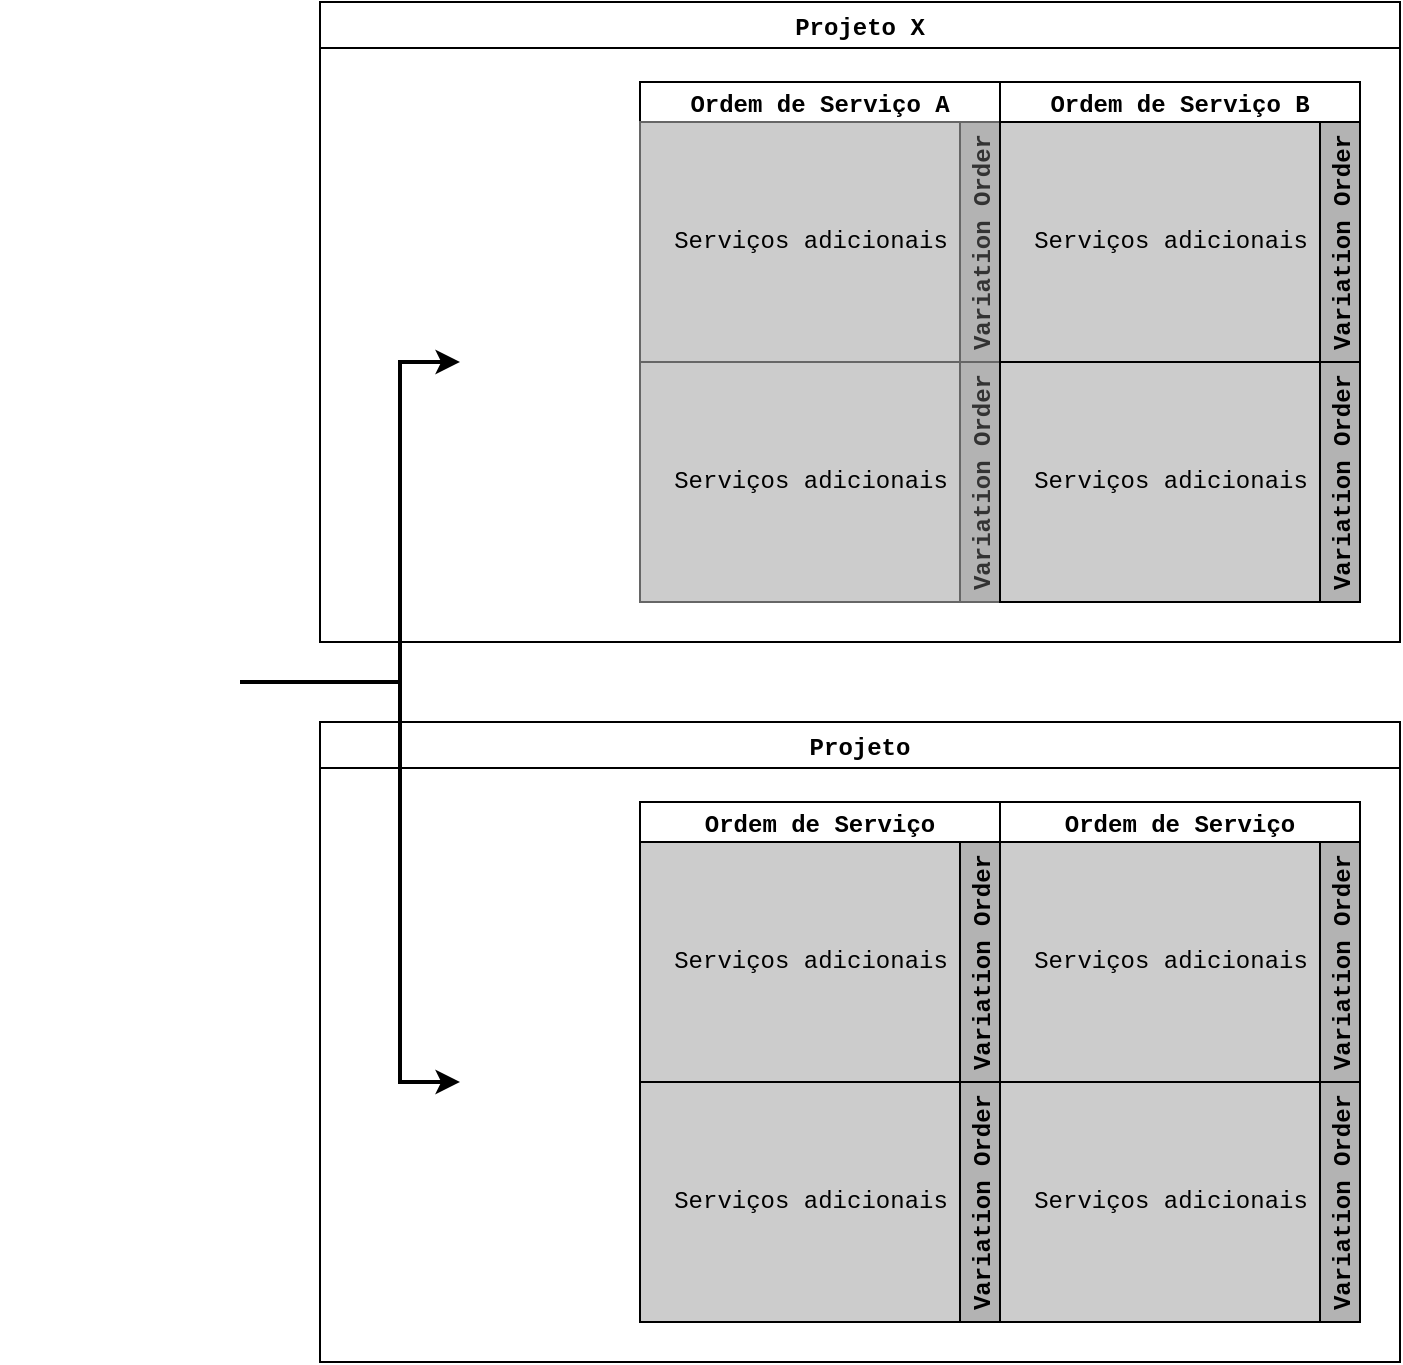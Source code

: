 <mxfile version="15.2.9" type="device"><diagram id="PBaoMiFYxUT0vK3zxo9q" name="Page-1"><mxGraphModel dx="868" dy="474" grid="1" gridSize="10" guides="1" tooltips="1" connect="1" arrows="1" fold="1" page="1" pageScale="1" pageWidth="827" pageHeight="1169" math="0" shadow="0"><root><mxCell id="0"/><mxCell id="1" parent="0"/><mxCell id="KT5udCZhMrbf8GKdH1SJ-12" value="Projeto X" style="swimlane;strokeColor=#000000;fontFamily=Courier New;" parent="1" vertex="1"><mxGeometry x="200" y="40" width="540" height="320" as="geometry"/></mxCell><mxCell id="KT5udCZhMrbf8GKdH1SJ-3" value="" style="shape=image;html=1;verticalAlign=top;verticalLabelPosition=bottom;labelBackgroundColor=#ffffff;imageAspect=0;aspect=fixed;image=https://cdn0.iconfinder.com/data/icons/sea-13/512/962-36-128.png;fontFamily=Courier New;" parent="KT5udCZhMrbf8GKdH1SJ-12" vertex="1"><mxGeometry x="70" y="140" width="80" height="80" as="geometry"/></mxCell><mxCell id="KT5udCZhMrbf8GKdH1SJ-25" value="Ordem de Serviço A" style="swimlane;childLayout=stackLayout;resizeParent=1;resizeParentMax=0;horizontal=1;startSize=20;horizontalStack=0;fontFamily=Courier New;strokeColor=#000000;" parent="KT5udCZhMrbf8GKdH1SJ-12" vertex="1"><mxGeometry x="160" y="40" width="180" height="260" as="geometry"/></mxCell><mxCell id="KT5udCZhMrbf8GKdH1SJ-26" value="Variation Order" style="swimlane;startSize=20;horizontal=0;flipH=1;fontFamily=Courier New;fillColor=#B3B3B3;strokeColor=#666666;fontColor=#333333;swimlaneFillColor=#CCCCCC;" parent="KT5udCZhMrbf8GKdH1SJ-25" vertex="1"><mxGeometry y="20" width="180" height="120" as="geometry"/></mxCell><mxCell id="KT5udCZhMrbf8GKdH1SJ-35" value="Serviços adicionais" style="text;html=1;align=center;verticalAlign=middle;resizable=0;points=[];autosize=1;strokeColor=none;fillColor=none;fontFamily=Courier New;" parent="KT5udCZhMrbf8GKdH1SJ-26" vertex="1"><mxGeometry x="10" y="50" width="150" height="20" as="geometry"/></mxCell><mxCell id="KT5udCZhMrbf8GKdH1SJ-27" value="Variation Order" style="swimlane;startSize=20;horizontal=0;flipH=1;fontFamily=Courier New;fillColor=#B3B3B3;strokeColor=#666666;swimlaneFillColor=#CCCCCC;fontColor=#333333;" parent="KT5udCZhMrbf8GKdH1SJ-25" vertex="1"><mxGeometry y="140" width="180" height="120" as="geometry"/></mxCell><mxCell id="KT5udCZhMrbf8GKdH1SJ-36" value="Serviços adicionais" style="text;html=1;align=center;verticalAlign=middle;resizable=0;points=[];autosize=1;strokeColor=none;fillColor=none;fontFamily=Courier New;" parent="KT5udCZhMrbf8GKdH1SJ-27" vertex="1"><mxGeometry x="10" y="50" width="150" height="20" as="geometry"/></mxCell><mxCell id="KT5udCZhMrbf8GKdH1SJ-37" value="Ordem de Serviço B" style="swimlane;childLayout=stackLayout;resizeParent=1;resizeParentMax=0;horizontal=1;startSize=20;horizontalStack=0;fontFamily=Courier New;strokeColor=#000000;" parent="KT5udCZhMrbf8GKdH1SJ-12" vertex="1"><mxGeometry x="340" y="40" width="180" height="260" as="geometry"/></mxCell><mxCell id="KT5udCZhMrbf8GKdH1SJ-38" value="Variation Order" style="swimlane;startSize=20;horizontal=0;flipH=1;fontFamily=Courier New;swimlaneFillColor=#CCCCCC;fillColor=#B3B3B3;" parent="KT5udCZhMrbf8GKdH1SJ-37" vertex="1"><mxGeometry y="20" width="180" height="120" as="geometry"/></mxCell><mxCell id="KT5udCZhMrbf8GKdH1SJ-39" value="Serviços adicionais" style="text;html=1;align=center;verticalAlign=middle;resizable=0;points=[];autosize=1;strokeColor=none;fillColor=none;fontFamily=Courier New;" parent="KT5udCZhMrbf8GKdH1SJ-38" vertex="1"><mxGeometry x="10" y="50" width="150" height="20" as="geometry"/></mxCell><mxCell id="KT5udCZhMrbf8GKdH1SJ-40" value="Variation Order" style="swimlane;startSize=20;horizontal=0;flipH=1;fontFamily=Courier New;swimlaneFillColor=#CCCCCC;fillColor=#B3B3B3;" parent="KT5udCZhMrbf8GKdH1SJ-37" vertex="1"><mxGeometry y="140" width="180" height="120" as="geometry"/></mxCell><mxCell id="KT5udCZhMrbf8GKdH1SJ-41" value="Serviços adicionais" style="text;html=1;align=center;verticalAlign=middle;resizable=0;points=[];autosize=1;strokeColor=none;fillColor=none;fontFamily=Courier New;" parent="KT5udCZhMrbf8GKdH1SJ-40" vertex="1"><mxGeometry x="10" y="50" width="150" height="20" as="geometry"/></mxCell><mxCell id="KT5udCZhMrbf8GKdH1SJ-43" value="Projeto" style="swimlane;strokeColor=#000000;fontFamily=Courier New;" parent="1" vertex="1"><mxGeometry x="200" y="400" width="540" height="320" as="geometry"/></mxCell><mxCell id="KT5udCZhMrbf8GKdH1SJ-45" value="Ordem de Serviço" style="swimlane;childLayout=stackLayout;resizeParent=1;resizeParentMax=0;horizontal=1;startSize=20;horizontalStack=0;fontFamily=Courier New;strokeColor=#000000;" parent="KT5udCZhMrbf8GKdH1SJ-43" vertex="1"><mxGeometry x="160" y="40" width="180" height="260" as="geometry"/></mxCell><mxCell id="KT5udCZhMrbf8GKdH1SJ-46" value="Variation Order" style="swimlane;startSize=20;horizontal=0;flipH=1;fontFamily=Courier New;fillColor=#B3B3B3;swimlaneFillColor=#CCCCCC;" parent="KT5udCZhMrbf8GKdH1SJ-45" vertex="1"><mxGeometry y="20" width="180" height="120" as="geometry"/></mxCell><mxCell id="KT5udCZhMrbf8GKdH1SJ-47" value="Serviços adicionais" style="text;html=1;align=center;verticalAlign=middle;resizable=0;points=[];autosize=1;strokeColor=none;fillColor=none;fontFamily=Courier New;" parent="KT5udCZhMrbf8GKdH1SJ-46" vertex="1"><mxGeometry x="10" y="50" width="150" height="20" as="geometry"/></mxCell><mxCell id="KT5udCZhMrbf8GKdH1SJ-48" value="Variation Order" style="swimlane;startSize=20;horizontal=0;flipH=1;fontFamily=Courier New;fillColor=#B3B3B3;swimlaneFillColor=#CCCCCC;" parent="KT5udCZhMrbf8GKdH1SJ-45" vertex="1"><mxGeometry y="140" width="180" height="120" as="geometry"/></mxCell><mxCell id="KT5udCZhMrbf8GKdH1SJ-49" value="Serviços adicionais" style="text;html=1;align=center;verticalAlign=middle;resizable=0;points=[];autosize=1;strokeColor=none;fillColor=none;fontFamily=Courier New;" parent="KT5udCZhMrbf8GKdH1SJ-48" vertex="1"><mxGeometry x="10" y="50" width="150" height="20" as="geometry"/></mxCell><mxCell id="KT5udCZhMrbf8GKdH1SJ-50" value="Ordem de Serviço" style="swimlane;childLayout=stackLayout;resizeParent=1;resizeParentMax=0;horizontal=1;startSize=20;horizontalStack=0;fontFamily=Courier New;strokeColor=#000000;" parent="KT5udCZhMrbf8GKdH1SJ-43" vertex="1"><mxGeometry x="340" y="40" width="180" height="260" as="geometry"/></mxCell><mxCell id="KT5udCZhMrbf8GKdH1SJ-51" value="Variation Order" style="swimlane;startSize=20;horizontal=0;flipH=1;fontFamily=Courier New;fillColor=#B3B3B3;swimlaneFillColor=#CCCCCC;" parent="KT5udCZhMrbf8GKdH1SJ-50" vertex="1"><mxGeometry y="20" width="180" height="120" as="geometry"/></mxCell><mxCell id="KT5udCZhMrbf8GKdH1SJ-52" value="Serviços adicionais" style="text;html=1;align=center;verticalAlign=middle;resizable=0;points=[];autosize=1;strokeColor=none;fillColor=none;fontFamily=Courier New;" parent="KT5udCZhMrbf8GKdH1SJ-51" vertex="1"><mxGeometry x="10" y="50" width="150" height="20" as="geometry"/></mxCell><mxCell id="KT5udCZhMrbf8GKdH1SJ-53" value="Variation Order" style="swimlane;startSize=20;horizontal=0;flipH=1;fontFamily=Courier New;fillColor=#B3B3B3;swimlaneFillColor=#CCCCCC;" parent="KT5udCZhMrbf8GKdH1SJ-50" vertex="1"><mxGeometry y="140" width="180" height="120" as="geometry"/></mxCell><mxCell id="KT5udCZhMrbf8GKdH1SJ-54" value="Serviços adicionais" style="text;html=1;align=center;verticalAlign=middle;resizable=0;points=[];autosize=1;strokeColor=none;fillColor=none;fontFamily=Courier New;" parent="KT5udCZhMrbf8GKdH1SJ-53" vertex="1"><mxGeometry x="10" y="50" width="150" height="20" as="geometry"/></mxCell><mxCell id="KT5udCZhMrbf8GKdH1SJ-4" value="" style="shape=image;html=1;verticalAlign=top;verticalLabelPosition=bottom;labelBackgroundColor=#ffffff;imageAspect=0;aspect=fixed;image=https://cdn1.iconfinder.com/data/icons/construction-tool-line-foreman-equipment/512/Paint_bucket-128.png;fontFamily=Courier New;" parent="KT5udCZhMrbf8GKdH1SJ-43" vertex="1"><mxGeometry x="70" y="140" width="80" height="80" as="geometry"/></mxCell><mxCell id="KT5udCZhMrbf8GKdH1SJ-42" style="edgeStyle=orthogonalEdgeStyle;rounded=0;orthogonalLoop=1;jettySize=auto;html=1;fontFamily=Courier New;strokeWidth=2;" parent="1" source="KT5udCZhMrbf8GKdH1SJ-2" target="KT5udCZhMrbf8GKdH1SJ-3" edge="1"><mxGeometry relative="1" as="geometry"><Array as="points"><mxPoint x="240" y="380"/><mxPoint x="240" y="220"/></Array></mxGeometry></mxCell><mxCell id="KT5udCZhMrbf8GKdH1SJ-55" style="edgeStyle=orthogonalEdgeStyle;rounded=0;orthogonalLoop=1;jettySize=auto;html=1;fontFamily=Courier New;strokeWidth=2;" parent="1" source="KT5udCZhMrbf8GKdH1SJ-2" target="KT5udCZhMrbf8GKdH1SJ-4" edge="1"><mxGeometry relative="1" as="geometry"><Array as="points"><mxPoint x="240" y="380"/><mxPoint x="240" y="580"/></Array></mxGeometry></mxCell><mxCell id="KT5udCZhMrbf8GKdH1SJ-2" value="" style="shape=image;html=1;verticalAlign=top;verticalLabelPosition=bottom;labelBackgroundColor=#ffffff;imageAspect=0;aspect=fixed;image=https://cdn0.iconfinder.com/data/icons/sea-13/512/962-25-128.png;fontFamily=Courier New;" parent="1" vertex="1"><mxGeometry x="40" y="320" width="120" height="120" as="geometry"/></mxCell></root></mxGraphModel></diagram></mxfile>
